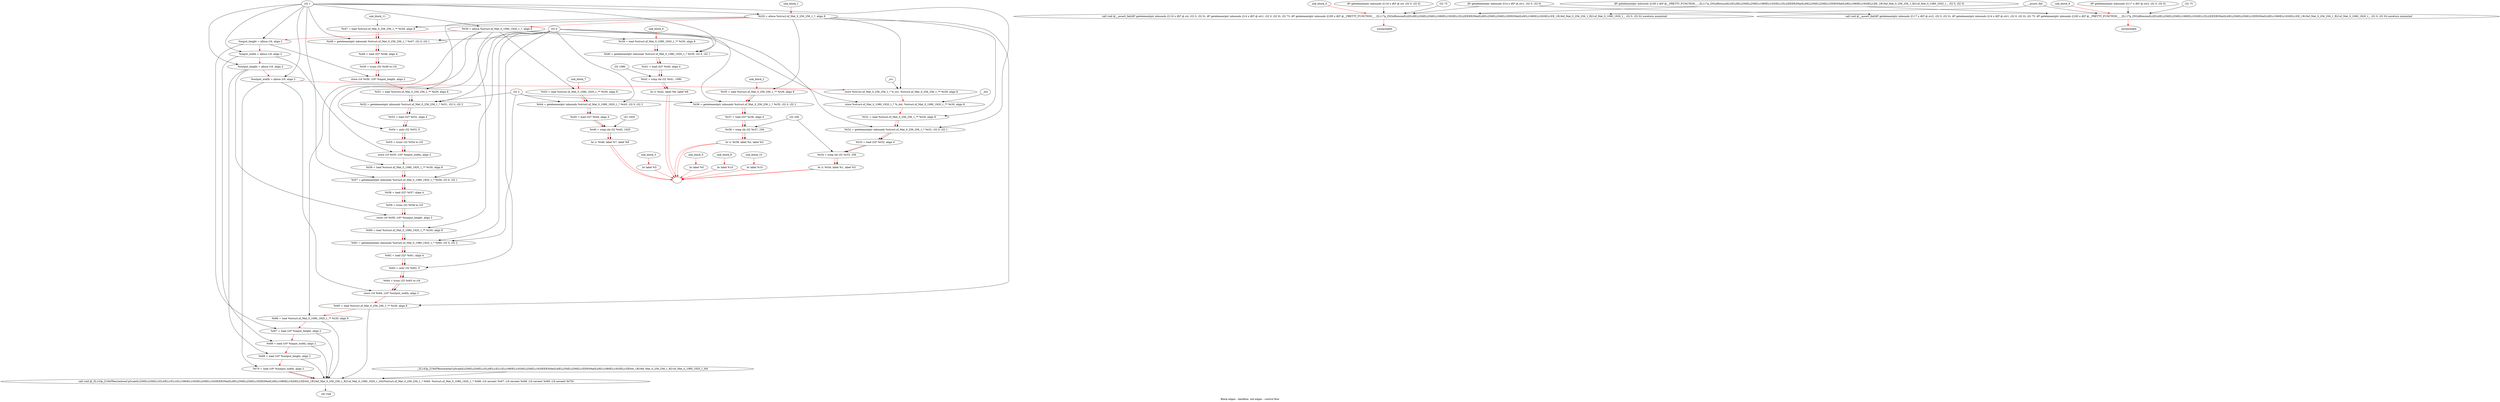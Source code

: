 digraph G {
compound=true
label="Black edges - dataflow, red edges - control flow"
"t29" [label="  %t29 = alloca %struct.xf_Mat_0_256_256_1_*, align 8"]
"t30" [label="  %t30 = alloca %struct.xf_Mat_0_1080_1920_1_*, align 8"]
"input_height" [label="  %input_height = alloca i16, align 2"]
"input_width" [label="  %input_width = alloca i16, align 2"]
"output_height" [label="  %output_height = alloca i16, align 2"]
"output_width" [label="  %output_width = alloca i16, align 2"]
"_1" [label="  store %struct.xf_Mat_0_256_256_1_* %_src, %struct.xf_Mat_0_256_256_1_** %t29, align 8"]
"_2" [label="  store %struct.xf_Mat_0_1080_1920_1_* %_dst, %struct.xf_Mat_0_1080_1920_1_** %t30, align 8"]
"t31" [label="  %t31 = load %struct.xf_Mat_0_256_256_1_** %t29, align 8"]
"t32" [label="  %t32 = getelementptr inbounds %struct.xf_Mat_0_256_256_1_* %t31, i32 0, i32 1"]
"t33" [label="  %t33 = load i32* %t32, align 4"]
"t34" [label="  %t34 = icmp sle i32 %t33, 256"]
"_3" [label="  br i1 %t34, label %1, label %3"]
"unk_block_1" -> "t29"[color=red]
"i32 1" -> "t29"
"t29" -> "t30"[color=red weight=2]
"i32 1" -> "t30"
"t30" -> "input_height"[color=red weight=2]
"i32 1" -> "input_height"
"input_height" -> "input_width"[color=red weight=2]
"i32 1" -> "input_width"
"input_width" -> "output_height"[color=red weight=2]
"i32 1" -> "output_height"
"output_height" -> "output_width"[color=red weight=2]
"i32 1" -> "output_width"
"output_width" -> "_1"[color=red weight=2]
"_src" -> "_1"
"t29" -> "_1"
"_1" -> "_2"[color=red weight=2]
"_dst" -> "_2"
"t30" -> "_2"
"_2" -> "t31"[color=red weight=2]
"t29" -> "t31"
"t31" -> "t32"[color=red weight=2]
"t31" -> "t32"
"i32 0" -> "t32"
"i32 1" -> "t32"
"t32" -> "t33"[color=red weight=2]
"t32" -> "t33"
"t33" -> "t34"[color=red weight=2]
"t33" -> "t34"
"i32 256" -> "t34"
"t34" -> "_3"[color=red weight=2]
"t34" -> "_3"
"_3" -> ""[color=red]
"_3" -> ""[color=red]

"t35" [label="  %t35 = load %struct.xf_Mat_0_256_256_1_** %t29, align 8"]
"t36" [label="  %t36 = getelementptr inbounds %struct.xf_Mat_0_256_256_1_* %t35, i32 0, i32 2"]
"t37" [label="  %t37 = load i32* %t36, align 4"]
"t38" [label="  %t38 = icmp sle i32 %t37, 256"]
"_4" [label="  br i1 %t38, label %2, label %3"]
"unk_block_2" -> "t35"[color=red]
"t29" -> "t35"
"t35" -> "t36"[color=red weight=2]
"t35" -> "t36"
"i32 0" -> "t36"
"i32 2" -> "t36"
"t36" -> "t37"[color=red weight=2]
"t36" -> "t37"
"t37" -> "t38"[color=red weight=2]
"t37" -> "t38"
"i32 256" -> "t38"
"t38" -> "_4"[color=red weight=2]
"t38" -> "_4"
"_4" -> ""[color=red]
"_4" -> ""[color=red]

"_5" [label="  br label %5"]
"unk_block_3" -> "_5"[color=red]
"_5" -> ""[color=red]

"_6" [label="  call void @__assert_fail(i8* getelementptr inbounds ([116 x i8]* @.str, i32 0, i32 0), i8* getelementptr inbounds ([14 x i8]* @.str1, i32 0, i32 0), i32 73, i8* getelementptr inbounds ([185 x i8]* @__PRETTY_FUNCTION__._ZL117p_ZN2xf6resizeILi2ELi0ELi256ELi256ELi1080ELi1920ELi1ELi2EEER3MatILi0ELi256ELi256ELi1EER3MatILi0ELi1080ELi1920ELi1EE_1R19xf_Mat_0_256_256_1_R21xf_Mat_0_1080_1920_1_, i32 0, i32 0)) noreturn nounwind"]
"_7" [label="  unreachable"]
"unk_block_4" -> "_6"[color=red]
"i8* getelementptr inbounds ([116 x i8]* @.str, i32 0, i32 0)" -> "_6"
"i8* getelementptr inbounds ([14 x i8]* @.str1, i32 0, i32 0)" -> "_6"
"i32 73" -> "_6"
"i8* getelementptr inbounds ([185 x i8]* @__PRETTY_FUNCTION__._ZL117p_ZN2xf6resizeILi2ELi0ELi256ELi256ELi1080ELi1920ELi1ELi2EEER3MatILi0ELi256ELi256ELi1EER3MatILi0ELi1080ELi1920ELi1EE_1R19xf_Mat_0_256_256_1_R21xf_Mat_0_1080_1920_1_, i32 0, i32 0)" -> "_6"
"__assert_fail" -> "_6"
"_6" -> "_7"[color=red weight=2]

"_8" [label="  br label %5"]
"unk_block_5" -> "_8"[color=red]
"_8" -> ""[color=red]

"t39" [label="  %t39 = load %struct.xf_Mat_0_1080_1920_1_** %t30, align 8"]
"t40" [label="  %t40 = getelementptr inbounds %struct.xf_Mat_0_1080_1920_1_* %t39, i32 0, i32 1"]
"t41" [label="  %t41 = load i32* %t40, align 4"]
"t42" [label="  %t42 = icmp sle i32 %t41, 1080"]
"_9" [label="  br i1 %t42, label %6, label %8"]
"unk_block_6" -> "t39"[color=red]
"t30" -> "t39"
"t39" -> "t40"[color=red weight=2]
"t39" -> "t40"
"i32 0" -> "t40"
"i32 1" -> "t40"
"t40" -> "t41"[color=red weight=2]
"t40" -> "t41"
"t41" -> "t42"[color=red weight=2]
"t41" -> "t42"
"i32 1080" -> "t42"
"t42" -> "_9"[color=red weight=2]
"t42" -> "_9"
"_9" -> ""[color=red]
"_9" -> ""[color=red]

"t43" [label="  %t43 = load %struct.xf_Mat_0_1080_1920_1_** %t30, align 8"]
"t44" [label="  %t44 = getelementptr inbounds %struct.xf_Mat_0_1080_1920_1_* %t43, i32 0, i32 2"]
"t45" [label="  %t45 = load i32* %t44, align 4"]
"t46" [label="  %t46 = icmp sle i32 %t45, 1920"]
"_10" [label="  br i1 %t46, label %7, label %8"]
"unk_block_7" -> "t43"[color=red]
"t30" -> "t43"
"t43" -> "t44"[color=red weight=2]
"t43" -> "t44"
"i32 0" -> "t44"
"i32 2" -> "t44"
"t44" -> "t45"[color=red weight=2]
"t44" -> "t45"
"t45" -> "t46"[color=red weight=2]
"t45" -> "t46"
"i32 1920" -> "t46"
"t46" -> "_10"[color=red weight=2]
"t46" -> "_10"
"_10" -> ""[color=red]
"_10" -> ""[color=red]

"_11" [label="  br label %10"]
"unk_block_8" -> "_11"[color=red]
"_11" -> ""[color=red]

"_12" [label="  call void @__assert_fail(i8* getelementptr inbounds ([117 x i8]* @.str2, i32 0, i32 0), i8* getelementptr inbounds ([14 x i8]* @.str1, i32 0, i32 0), i32 75, i8* getelementptr inbounds ([185 x i8]* @__PRETTY_FUNCTION__._ZL117p_ZN2xf6resizeILi2ELi0ELi256ELi256ELi1080ELi1920ELi1ELi2EEER3MatILi0ELi256ELi256ELi1EER3MatILi0ELi1080ELi1920ELi1EE_1R19xf_Mat_0_256_256_1_R21xf_Mat_0_1080_1920_1_, i32 0, i32 0)) noreturn nounwind"]
"_13" [label="  unreachable"]
"unk_block_9" -> "_12"[color=red]
"i8* getelementptr inbounds ([117 x i8]* @.str2, i32 0, i32 0)" -> "_12"
"i8* getelementptr inbounds ([14 x i8]* @.str1, i32 0, i32 0)" -> "_12"
"i32 75" -> "_12"
"i8* getelementptr inbounds ([185 x i8]* @__PRETTY_FUNCTION__._ZL117p_ZN2xf6resizeILi2ELi0ELi256ELi256ELi1080ELi1920ELi1ELi2EEER3MatILi0ELi256ELi256ELi1EER3MatILi0ELi1080ELi1920ELi1EE_1R19xf_Mat_0_256_256_1_R21xf_Mat_0_1080_1920_1_, i32 0, i32 0)" -> "_12"
"__assert_fail" -> "_12"
"_12" -> "_13"[color=red weight=2]

"_14" [label="  br label %10"]
"unk_block_10" -> "_14"[color=red]
"_14" -> ""[color=red]

"t47" [label="  %t47 = load %struct.xf_Mat_0_256_256_1_** %t29, align 8"]
"t48" [label="  %t48 = getelementptr inbounds %struct.xf_Mat_0_256_256_1_* %t47, i32 0, i32 1"]
"t49" [label="  %t49 = load i32* %t48, align 4"]
"t50" [label="  %t50 = trunc i32 %t49 to i16"]
"_15" [label="  store i16 %t50, i16* %input_height, align 2"]
"t51" [label="  %t51 = load %struct.xf_Mat_0_256_256_1_** %t29, align 8"]
"t52" [label="  %t52 = getelementptr inbounds %struct.xf_Mat_0_256_256_1_* %t51, i32 0, i32 2"]
"t53" [label="  %t53 = load i32* %t52, align 4"]
"t54" [label="  %t54 = ashr i32 %t53, 0"]
"t55" [label="  %t55 = trunc i32 %t54 to i16"]
"_16" [label="  store i16 %t55, i16* %input_width, align 2"]
"t56" [label="  %t56 = load %struct.xf_Mat_0_1080_1920_1_** %t30, align 8"]
"t57" [label="  %t57 = getelementptr inbounds %struct.xf_Mat_0_1080_1920_1_* %t56, i32 0, i32 1"]
"t58" [label="  %t58 = load i32* %t57, align 4"]
"t59" [label="  %t59 = trunc i32 %t58 to i16"]
"_17" [label="  store i16 %t59, i16* %output_height, align 2"]
"t60" [label="  %t60 = load %struct.xf_Mat_0_1080_1920_1_** %t30, align 8"]
"t61" [label="  %t61 = getelementptr inbounds %struct.xf_Mat_0_1080_1920_1_* %t60, i32 0, i32 2"]
"t62" [label="  %t62 = load i32* %t61, align 4"]
"t63" [label="  %t63 = ashr i32 %t62, 0"]
"t64" [label="  %t64 = trunc i32 %t63 to i16"]
"_18" [label="  store i16 %t64, i16* %output_width, align 2"]
"t65" [label="  %t65 = load %struct.xf_Mat_0_256_256_1_** %t29, align 8"]
"t66" [label="  %t66 = load %struct.xf_Mat_0_1080_1920_1_** %t30, align 8"]
"t67" [label="  %t67 = load i16* %input_height, align 2"]
"t68" [label="  %t68 = load i16* %input_width, align 2"]
"t69" [label="  %t69 = load i16* %output_height, align 2"]
"t70" [label="  %t70 = load i16* %output_width, align 2"]
"_19" [label="  call void @_ZL143p_Z19xFResizeAreaUpScaleILi256ELi256ELi1ELi0ELi1ELi1ELi1080ELi1920ELi256ELi1920EER3MatILi0ELi256ELi256ELi1EER3MatILi0ELi1080ELi1920ELi1EEtttt_1R19xf_Mat_0_256_256_1_R21xf_Mat_0_1080_1920_1_tttt(%struct.xf_Mat_0_256_256_1_* %t65, %struct.xf_Mat_0_1080_1920_1_* %t66, i16 zeroext %t67, i16 zeroext %t68, i16 zeroext %t69, i16 zeroext %t70)"]
"_20" [label="  ret void"]
"unk_block_11" -> "t47"[color=red]
"t29" -> "t47"
"t47" -> "t48"[color=red weight=2]
"t47" -> "t48"
"i32 0" -> "t48"
"i32 1" -> "t48"
"t48" -> "t49"[color=red weight=2]
"t48" -> "t49"
"t49" -> "t50"[color=red weight=2]
"t49" -> "t50"
"t50" -> "_15"[color=red weight=2]
"t50" -> "_15"
"input_height" -> "_15"
"_15" -> "t51"[color=red weight=2]
"t29" -> "t51"
"t51" -> "t52"[color=red weight=2]
"t51" -> "t52"
"i32 0" -> "t52"
"i32 2" -> "t52"
"t52" -> "t53"[color=red weight=2]
"t52" -> "t53"
"t53" -> "t54"[color=red weight=2]
"t53" -> "t54"
"i32 0" -> "t54"
"t54" -> "t55"[color=red weight=2]
"t54" -> "t55"
"t55" -> "_16"[color=red weight=2]
"t55" -> "_16"
"input_width" -> "_16"
"_16" -> "t56"[color=red weight=2]
"t30" -> "t56"
"t56" -> "t57"[color=red weight=2]
"t56" -> "t57"
"i32 0" -> "t57"
"i32 1" -> "t57"
"t57" -> "t58"[color=red weight=2]
"t57" -> "t58"
"t58" -> "t59"[color=red weight=2]
"t58" -> "t59"
"t59" -> "_17"[color=red weight=2]
"t59" -> "_17"
"output_height" -> "_17"
"_17" -> "t60"[color=red weight=2]
"t30" -> "t60"
"t60" -> "t61"[color=red weight=2]
"t60" -> "t61"
"i32 0" -> "t61"
"i32 2" -> "t61"
"t61" -> "t62"[color=red weight=2]
"t61" -> "t62"
"t62" -> "t63"[color=red weight=2]
"t62" -> "t63"
"i32 0" -> "t63"
"t63" -> "t64"[color=red weight=2]
"t63" -> "t64"
"t64" -> "_18"[color=red weight=2]
"t64" -> "_18"
"output_width" -> "_18"
"_18" -> "t65"[color=red weight=2]
"t29" -> "t65"
"t65" -> "t66"[color=red weight=2]
"t30" -> "t66"
"t66" -> "t67"[color=red weight=2]
"input_height" -> "t67"
"t67" -> "t68"[color=red weight=2]
"input_width" -> "t68"
"t68" -> "t69"[color=red weight=2]
"output_height" -> "t69"
"t69" -> "t70"[color=red weight=2]
"output_width" -> "t70"
"t70" -> "_19"[color=red weight=2]
"t65" -> "_19"
"t66" -> "_19"
"t67" -> "_19"
"t68" -> "_19"
"t69" -> "_19"
"t70" -> "_19"
"_ZL143p_Z19xFResizeAreaUpScaleILi256ELi256ELi1ELi0ELi1ELi1ELi1080ELi1920ELi256ELi1920EER3MatILi0ELi256ELi256ELi1EER3MatILi0ELi1080ELi1920ELi1EEtttt_1R19xf_Mat_0_256_256_1_R21xf_Mat_0_1080_1920_1_tttt" -> "_19"
"_19" -> "_20"[color=red weight=2]

}
